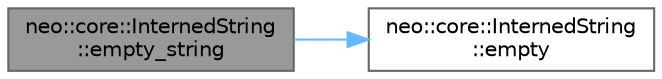 digraph "neo::core::InternedString::empty_string"
{
 // LATEX_PDF_SIZE
  bgcolor="transparent";
  edge [fontname=Helvetica,fontsize=10,labelfontname=Helvetica,labelfontsize=10];
  node [fontname=Helvetica,fontsize=10,shape=box,height=0.2,width=0.4];
  rankdir="LR";
  Node1 [id="Node000001",label="neo::core::InternedString\l::empty_string",height=0.2,width=0.4,color="gray40", fillcolor="grey60", style="filled", fontcolor="black",tooltip=" "];
  Node1 -> Node2 [id="edge1_Node000001_Node000002",color="steelblue1",style="solid",tooltip=" "];
  Node2 [id="Node000002",label="neo::core::InternedString\l::empty",height=0.2,width=0.4,color="grey40", fillcolor="white", style="filled",URL="$classneo_1_1core_1_1_interned_string.html#ae17e8ea0ab12ba16627cf7bea804f4d4",tooltip=" "];
}
